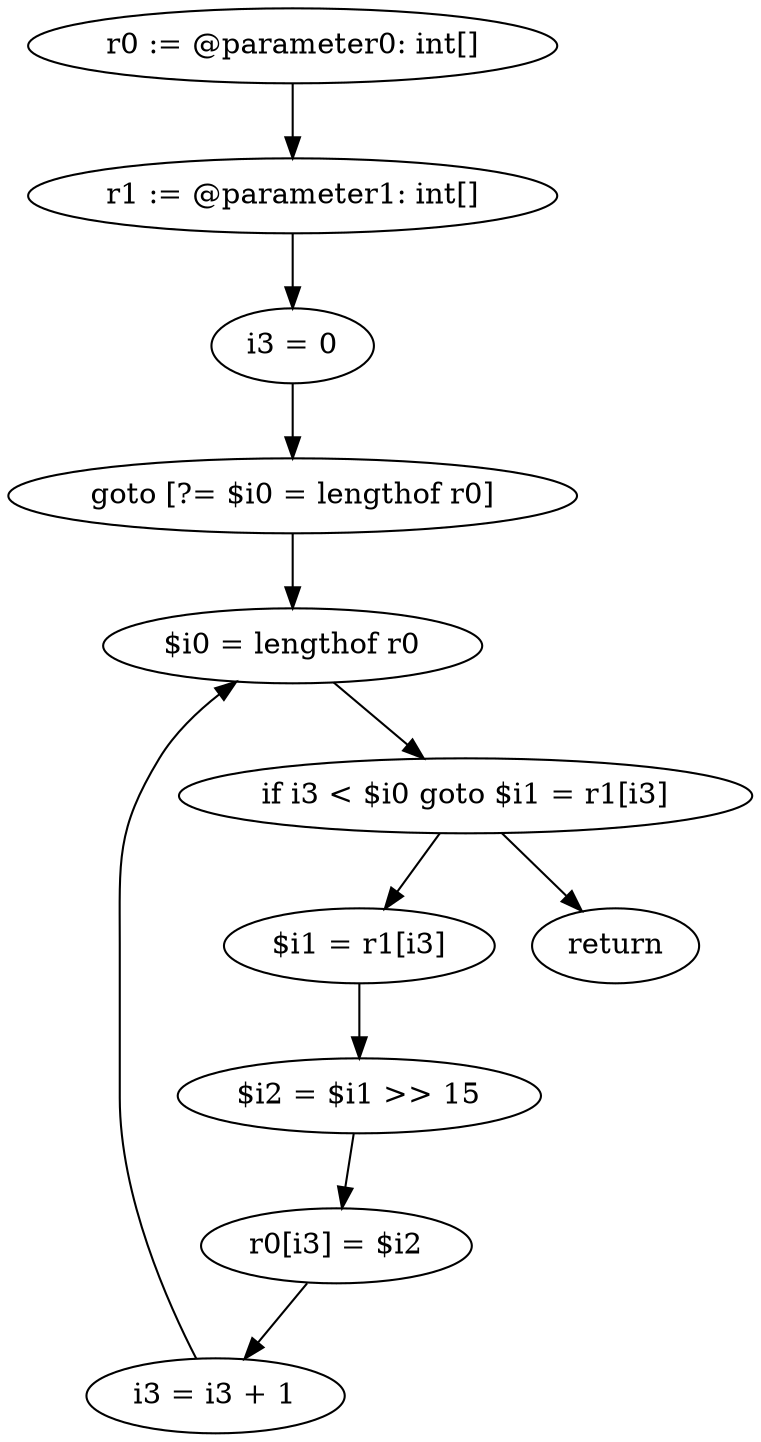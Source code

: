 digraph "unitGraph" {
    "r0 := @parameter0: int[]"
    "r1 := @parameter1: int[]"
    "i3 = 0"
    "goto [?= $i0 = lengthof r0]"
    "$i1 = r1[i3]"
    "$i2 = $i1 >> 15"
    "r0[i3] = $i2"
    "i3 = i3 + 1"
    "$i0 = lengthof r0"
    "if i3 < $i0 goto $i1 = r1[i3]"
    "return"
    "r0 := @parameter0: int[]"->"r1 := @parameter1: int[]";
    "r1 := @parameter1: int[]"->"i3 = 0";
    "i3 = 0"->"goto [?= $i0 = lengthof r0]";
    "goto [?= $i0 = lengthof r0]"->"$i0 = lengthof r0";
    "$i1 = r1[i3]"->"$i2 = $i1 >> 15";
    "$i2 = $i1 >> 15"->"r0[i3] = $i2";
    "r0[i3] = $i2"->"i3 = i3 + 1";
    "i3 = i3 + 1"->"$i0 = lengthof r0";
    "$i0 = lengthof r0"->"if i3 < $i0 goto $i1 = r1[i3]";
    "if i3 < $i0 goto $i1 = r1[i3]"->"return";
    "if i3 < $i0 goto $i1 = r1[i3]"->"$i1 = r1[i3]";
}
